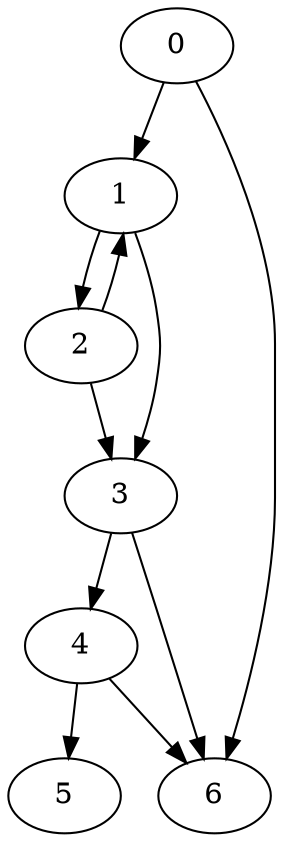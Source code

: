 digraph {
	0
	1
	2
	3
	4
	5
	6
	1 -> 2
	1 -> 3
	2 -> 3
	3 -> 4
	4 -> 5
	0 -> 6
	3 -> 6
	4 -> 6
	2 -> 1
	0 -> 1
}
